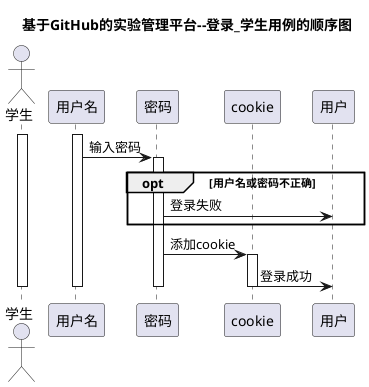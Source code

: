 @startuml
title 基于GitHub的实验管理平台--登录_学生用例的顺序图

actor 学生
participant 用户名
participant 密码
participant cookie

activate 学生
        activate 用户名
            用户名->密码:输入密码
            activate 密码
                opt 用户名或密码不正确
                    密码->用户:登录失败
                end opt
                密码->cookie:添加cookie
                activate cookie
                    cookie->用户:登录成功
                deactivate cookie
            deactivate 密码
        deactivate 用户名
deactivate 学生

@enduml
